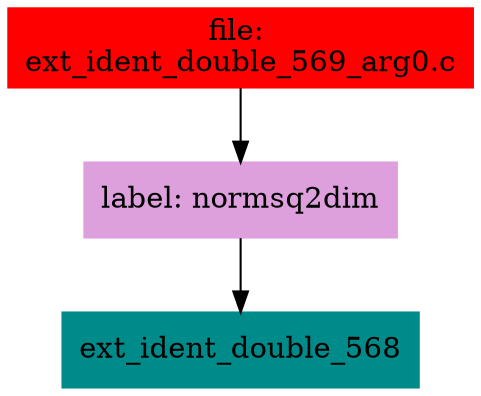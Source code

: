 digraph G {
node [shape=box]

0 [label="file: 
ext_ident_double_569_arg0.c",color=red, style=filled]
1 [label="label: normsq2dim",color=plum, style=filled]
0 -> 1
2 [label="ext_ident_double_568",color=cyan4, style=filled]
1 -> 2


}

